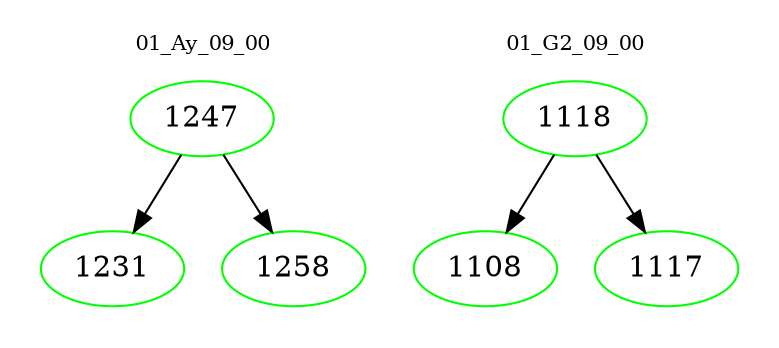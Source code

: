 digraph{
subgraph cluster_0 {
color = white
label = "01_Ay_09_00";
fontsize=10;
T0_1247 [label="1247", color="green"]
T0_1247 -> T0_1231 [color="black"]
T0_1231 [label="1231", color="green"]
T0_1247 -> T0_1258 [color="black"]
T0_1258 [label="1258", color="green"]
}
subgraph cluster_1 {
color = white
label = "01_G2_09_00";
fontsize=10;
T1_1118 [label="1118", color="green"]
T1_1118 -> T1_1108 [color="black"]
T1_1108 [label="1108", color="green"]
T1_1118 -> T1_1117 [color="black"]
T1_1117 [label="1117", color="green"]
}
}
